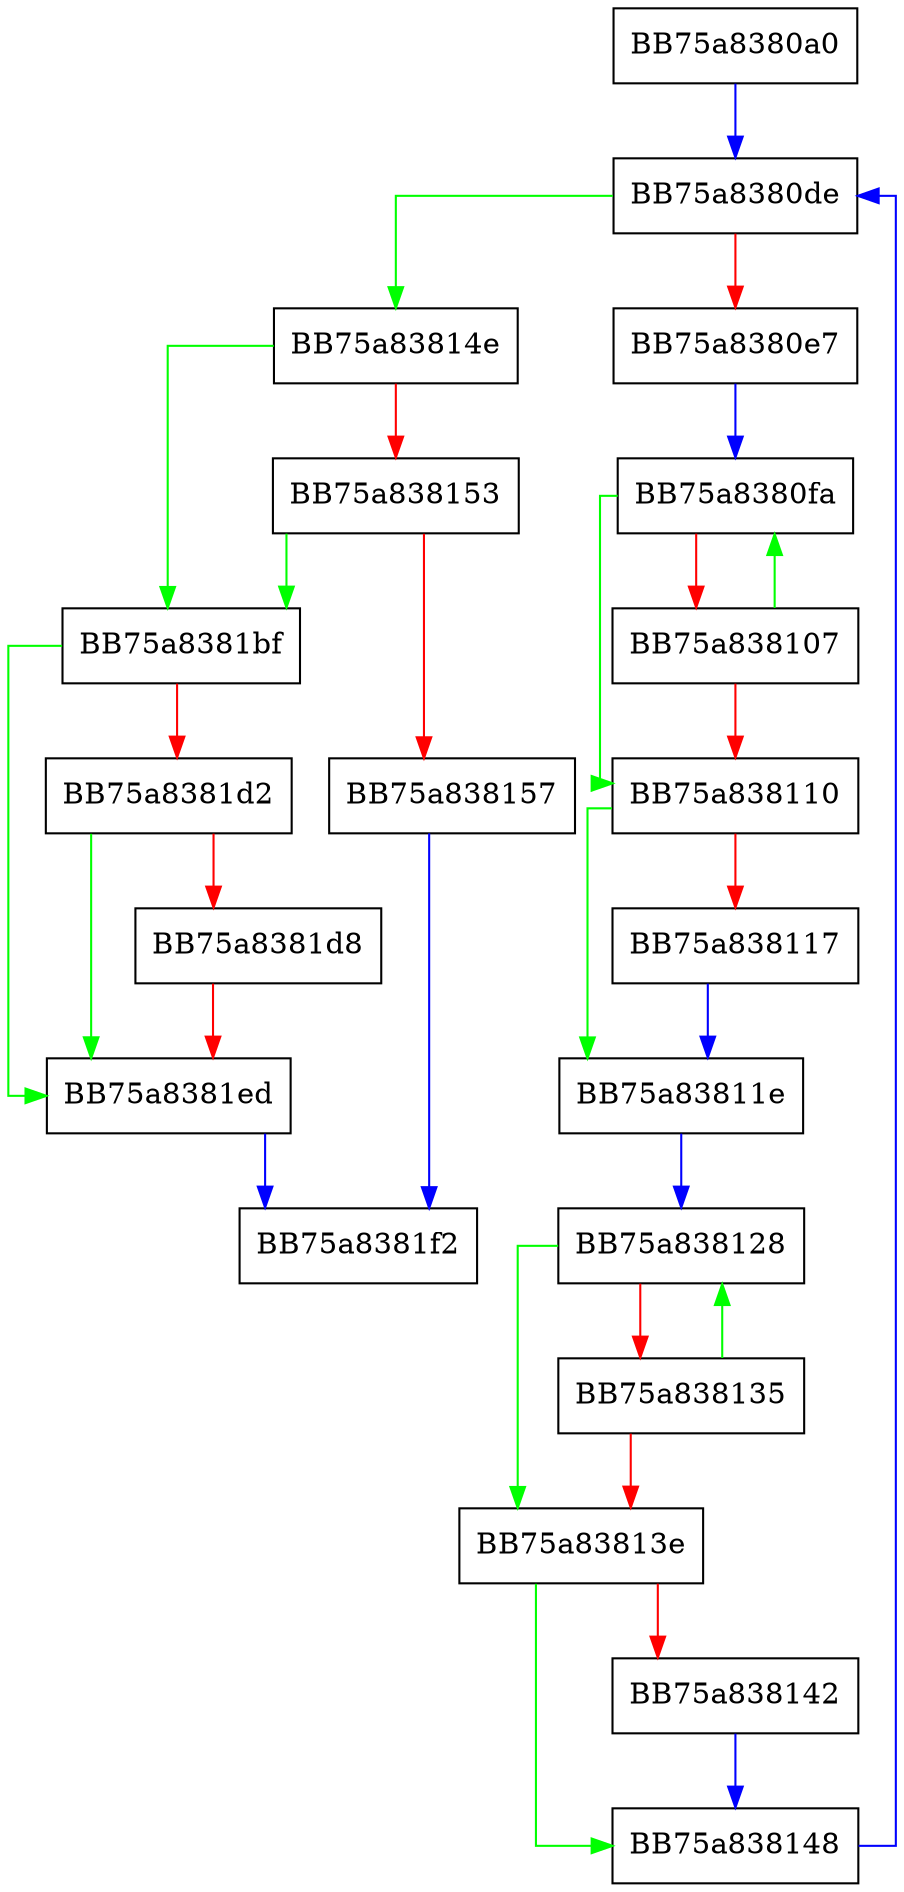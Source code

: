 digraph HandleChangeOwner {
  node [shape="box"];
  graph [splines=ortho];
  BB75a8380a0 -> BB75a8380de [color="blue"];
  BB75a8380de -> BB75a83814e [color="green"];
  BB75a8380de -> BB75a8380e7 [color="red"];
  BB75a8380e7 -> BB75a8380fa [color="blue"];
  BB75a8380fa -> BB75a838110 [color="green"];
  BB75a8380fa -> BB75a838107 [color="red"];
  BB75a838107 -> BB75a8380fa [color="green"];
  BB75a838107 -> BB75a838110 [color="red"];
  BB75a838110 -> BB75a83811e [color="green"];
  BB75a838110 -> BB75a838117 [color="red"];
  BB75a838117 -> BB75a83811e [color="blue"];
  BB75a83811e -> BB75a838128 [color="blue"];
  BB75a838128 -> BB75a83813e [color="green"];
  BB75a838128 -> BB75a838135 [color="red"];
  BB75a838135 -> BB75a838128 [color="green"];
  BB75a838135 -> BB75a83813e [color="red"];
  BB75a83813e -> BB75a838148 [color="green"];
  BB75a83813e -> BB75a838142 [color="red"];
  BB75a838142 -> BB75a838148 [color="blue"];
  BB75a838148 -> BB75a8380de [color="blue"];
  BB75a83814e -> BB75a8381bf [color="green"];
  BB75a83814e -> BB75a838153 [color="red"];
  BB75a838153 -> BB75a8381bf [color="green"];
  BB75a838153 -> BB75a838157 [color="red"];
  BB75a838157 -> BB75a8381f2 [color="blue"];
  BB75a8381bf -> BB75a8381ed [color="green"];
  BB75a8381bf -> BB75a8381d2 [color="red"];
  BB75a8381d2 -> BB75a8381ed [color="green"];
  BB75a8381d2 -> BB75a8381d8 [color="red"];
  BB75a8381d8 -> BB75a8381ed [color="red"];
  BB75a8381ed -> BB75a8381f2 [color="blue"];
}